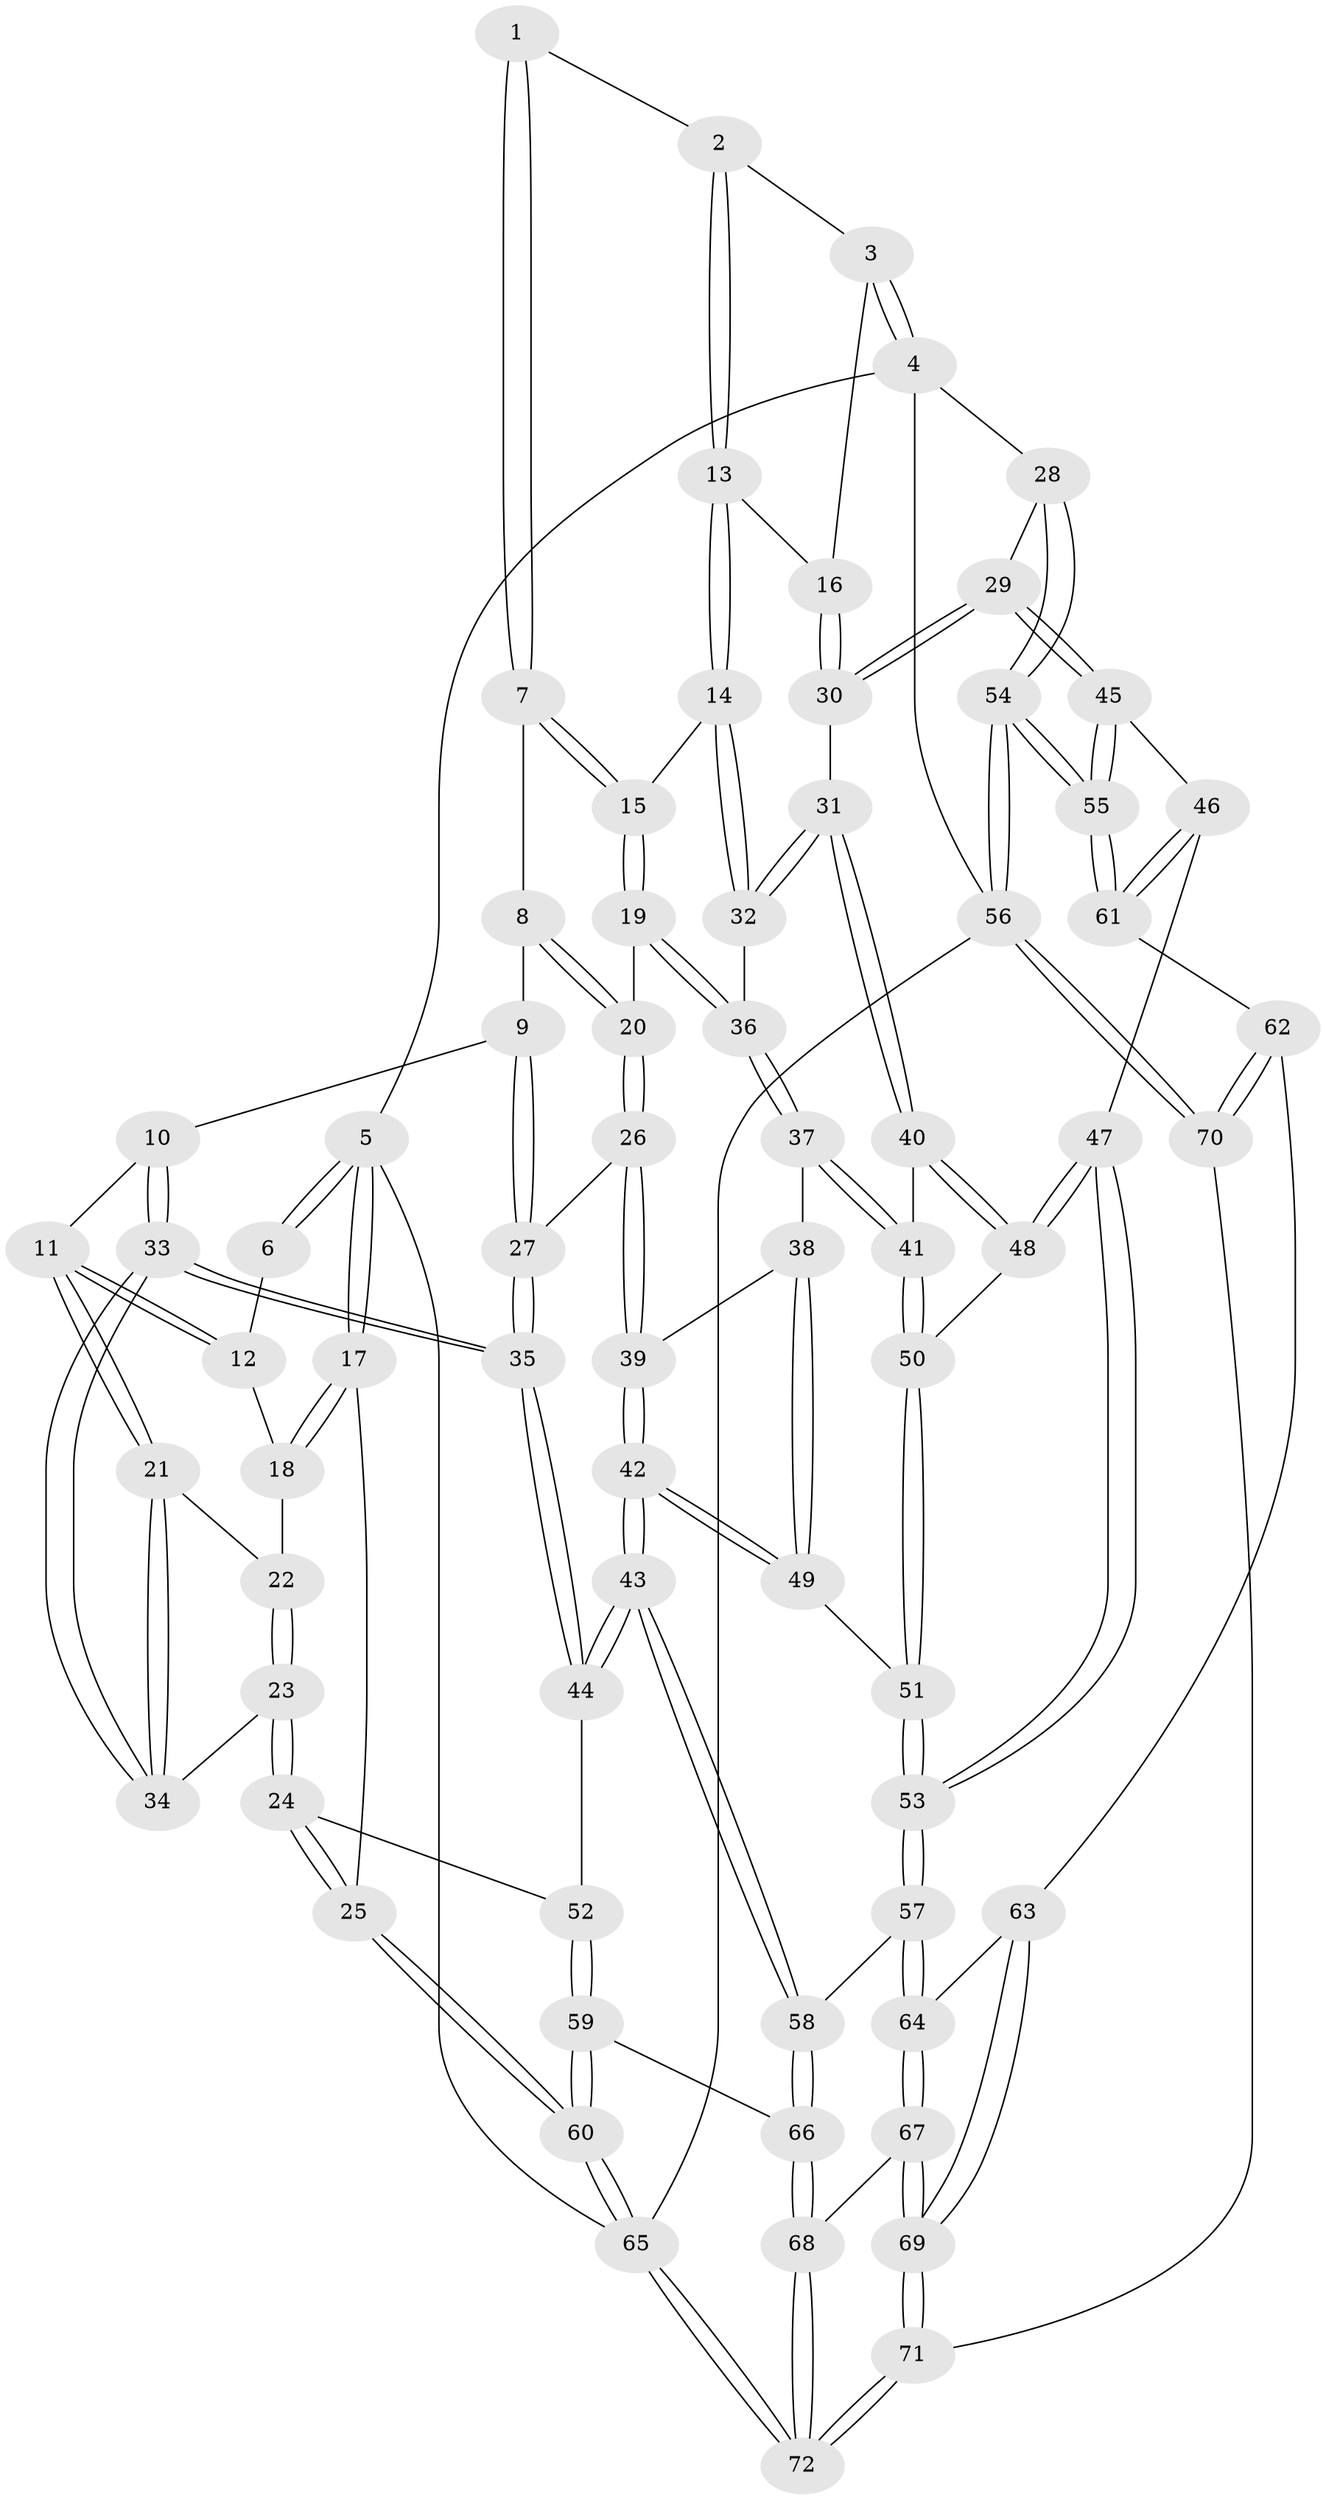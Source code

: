 // coarse degree distribution, {3: 0.125, 4: 0.525, 5: 0.275, 8: 0.025, 6: 0.05}
// Generated by graph-tools (version 1.1) at 2025/42/03/06/25 10:42:28]
// undirected, 72 vertices, 177 edges
graph export_dot {
graph [start="1"]
  node [color=gray90,style=filled];
  1 [pos="+0.44244669364989914+0"];
  2 [pos="+0.6551923069594205+0"];
  3 [pos="+1+0"];
  4 [pos="+1+0"];
  5 [pos="+0+0"];
  6 [pos="+0.3291180997832915+0"];
  7 [pos="+0.47614818788352714+0.04897967880709037"];
  8 [pos="+0.4741797613389138+0.055465510789726294"];
  9 [pos="+0.39956835597976986+0.14334159725367732"];
  10 [pos="+0.306820538442326+0.1622428446464508"];
  11 [pos="+0.28077748819282905+0.14351096985854506"];
  12 [pos="+0.2611801862062482+0"];
  13 [pos="+0.7028219666715909+0.12615801379580993"];
  14 [pos="+0.7017989628143317+0.1271089702170195"];
  15 [pos="+0.6639851232582854+0.14362819508669114"];
  16 [pos="+0.8185019526163697+0.12725284294998723"];
  17 [pos="+0+0"];
  18 [pos="+0.11866020451699721+0.11773523666949194"];
  19 [pos="+0.6107978909494843+0.23108233468272737"];
  20 [pos="+0.5408188264880004+0.2588105646370798"];
  21 [pos="+0.18705182162993064+0.1765343497867112"];
  22 [pos="+0.12301360698497993+0.12494210650330337"];
  23 [pos="+0.04636468401303196+0.32909990409531437"];
  24 [pos="+0+0.36972156592038363"];
  25 [pos="+0+0.37549248894201426"];
  26 [pos="+0.5069172737611031+0.30450075421086337"];
  27 [pos="+0.44023230755819553+0.31126958901738727"];
  28 [pos="+1+0.27121487593361415"];
  29 [pos="+1+0.28455568429765987"];
  30 [pos="+0.9371587734261323+0.2722618138281509"];
  31 [pos="+0.838984516190005+0.321931013684233"];
  32 [pos="+0.7573772714956344+0.3137678752003925"];
  33 [pos="+0.31178388136161794+0.36475665318135714"];
  34 [pos="+0.18301202493560745+0.303582301333601"];
  35 [pos="+0.32353476195296044+0.3773596253108936"];
  36 [pos="+0.7171648576445729+0.32564117855563884"];
  37 [pos="+0.7021687784503825+0.3445393269505466"];
  38 [pos="+0.5604911995944158+0.3736349789850028"];
  39 [pos="+0.5539853512681742+0.3664942284573278"];
  40 [pos="+0.8201754038224834+0.4009904100133326"];
  41 [pos="+0.6948567930000675+0.4207204675334165"];
  42 [pos="+0.3694398692508885+0.549716626953649"];
  43 [pos="+0.3605353471042036+0.5538209112410358"];
  44 [pos="+0.3184684808102977+0.4914376209009636"];
  45 [pos="+0.889714637007843+0.5212530133583164"];
  46 [pos="+0.8212465665930035+0.5261315931129996"];
  47 [pos="+0.8170846101784814+0.5253894458527707"];
  48 [pos="+0.8052260838149178+0.4719442990766151"];
  49 [pos="+0.5813290079416125+0.4638496539087369"];
  50 [pos="+0.6937031594440538+0.4294668381792427"];
  51 [pos="+0.6277057951408531+0.4978420129688427"];
  52 [pos="+0.20259090591107637+0.5104451814868126"];
  53 [pos="+0.6794167448004457+0.6403251209382763"];
  54 [pos="+1+0.7531813347218314"];
  55 [pos="+1+0.7409487584748593"];
  56 [pos="+1+1"];
  57 [pos="+0.6730625290491234+0.6642567533149585"];
  58 [pos="+0.3830193698077277+0.6555348775807971"];
  59 [pos="+0.02135916752162862+0.7014055602031347"];
  60 [pos="+0+0.7397244561290581"];
  61 [pos="+0.9476339925469496+0.7510617954670503"];
  62 [pos="+0.7837434500713282+0.784670520976277"];
  63 [pos="+0.72174133213463+0.7544728521754042"];
  64 [pos="+0.710651815579008+0.7425434899790159"];
  65 [pos="+0+1"];
  66 [pos="+0.3326169511947402+0.7652813114924552"];
  67 [pos="+0.46282101280634574+0.8750652761182817"];
  68 [pos="+0.33649257744632+0.7876236823955327"];
  69 [pos="+0.5601190758842307+1"];
  70 [pos="+0.8445186713352053+1"];
  71 [pos="+0.5715014513975684+1"];
  72 [pos="+0.0572766043762616+1"];
  1 -- 2;
  1 -- 7;
  1 -- 7;
  2 -- 3;
  2 -- 13;
  2 -- 13;
  3 -- 4;
  3 -- 4;
  3 -- 16;
  4 -- 5;
  4 -- 28;
  4 -- 56;
  5 -- 6;
  5 -- 6;
  5 -- 17;
  5 -- 17;
  5 -- 65;
  6 -- 12;
  7 -- 8;
  7 -- 15;
  7 -- 15;
  8 -- 9;
  8 -- 20;
  8 -- 20;
  9 -- 10;
  9 -- 27;
  9 -- 27;
  10 -- 11;
  10 -- 33;
  10 -- 33;
  11 -- 12;
  11 -- 12;
  11 -- 21;
  11 -- 21;
  12 -- 18;
  13 -- 14;
  13 -- 14;
  13 -- 16;
  14 -- 15;
  14 -- 32;
  14 -- 32;
  15 -- 19;
  15 -- 19;
  16 -- 30;
  16 -- 30;
  17 -- 18;
  17 -- 18;
  17 -- 25;
  18 -- 22;
  19 -- 20;
  19 -- 36;
  19 -- 36;
  20 -- 26;
  20 -- 26;
  21 -- 22;
  21 -- 34;
  21 -- 34;
  22 -- 23;
  22 -- 23;
  23 -- 24;
  23 -- 24;
  23 -- 34;
  24 -- 25;
  24 -- 25;
  24 -- 52;
  25 -- 60;
  25 -- 60;
  26 -- 27;
  26 -- 39;
  26 -- 39;
  27 -- 35;
  27 -- 35;
  28 -- 29;
  28 -- 54;
  28 -- 54;
  29 -- 30;
  29 -- 30;
  29 -- 45;
  29 -- 45;
  30 -- 31;
  31 -- 32;
  31 -- 32;
  31 -- 40;
  31 -- 40;
  32 -- 36;
  33 -- 34;
  33 -- 34;
  33 -- 35;
  33 -- 35;
  35 -- 44;
  35 -- 44;
  36 -- 37;
  36 -- 37;
  37 -- 38;
  37 -- 41;
  37 -- 41;
  38 -- 39;
  38 -- 49;
  38 -- 49;
  39 -- 42;
  39 -- 42;
  40 -- 41;
  40 -- 48;
  40 -- 48;
  41 -- 50;
  41 -- 50;
  42 -- 43;
  42 -- 43;
  42 -- 49;
  42 -- 49;
  43 -- 44;
  43 -- 44;
  43 -- 58;
  43 -- 58;
  44 -- 52;
  45 -- 46;
  45 -- 55;
  45 -- 55;
  46 -- 47;
  46 -- 61;
  46 -- 61;
  47 -- 48;
  47 -- 48;
  47 -- 53;
  47 -- 53;
  48 -- 50;
  49 -- 51;
  50 -- 51;
  50 -- 51;
  51 -- 53;
  51 -- 53;
  52 -- 59;
  52 -- 59;
  53 -- 57;
  53 -- 57;
  54 -- 55;
  54 -- 55;
  54 -- 56;
  54 -- 56;
  55 -- 61;
  55 -- 61;
  56 -- 70;
  56 -- 70;
  56 -- 65;
  57 -- 58;
  57 -- 64;
  57 -- 64;
  58 -- 66;
  58 -- 66;
  59 -- 60;
  59 -- 60;
  59 -- 66;
  60 -- 65;
  60 -- 65;
  61 -- 62;
  62 -- 63;
  62 -- 70;
  62 -- 70;
  63 -- 64;
  63 -- 69;
  63 -- 69;
  64 -- 67;
  64 -- 67;
  65 -- 72;
  65 -- 72;
  66 -- 68;
  66 -- 68;
  67 -- 68;
  67 -- 69;
  67 -- 69;
  68 -- 72;
  68 -- 72;
  69 -- 71;
  69 -- 71;
  70 -- 71;
  71 -- 72;
  71 -- 72;
}
